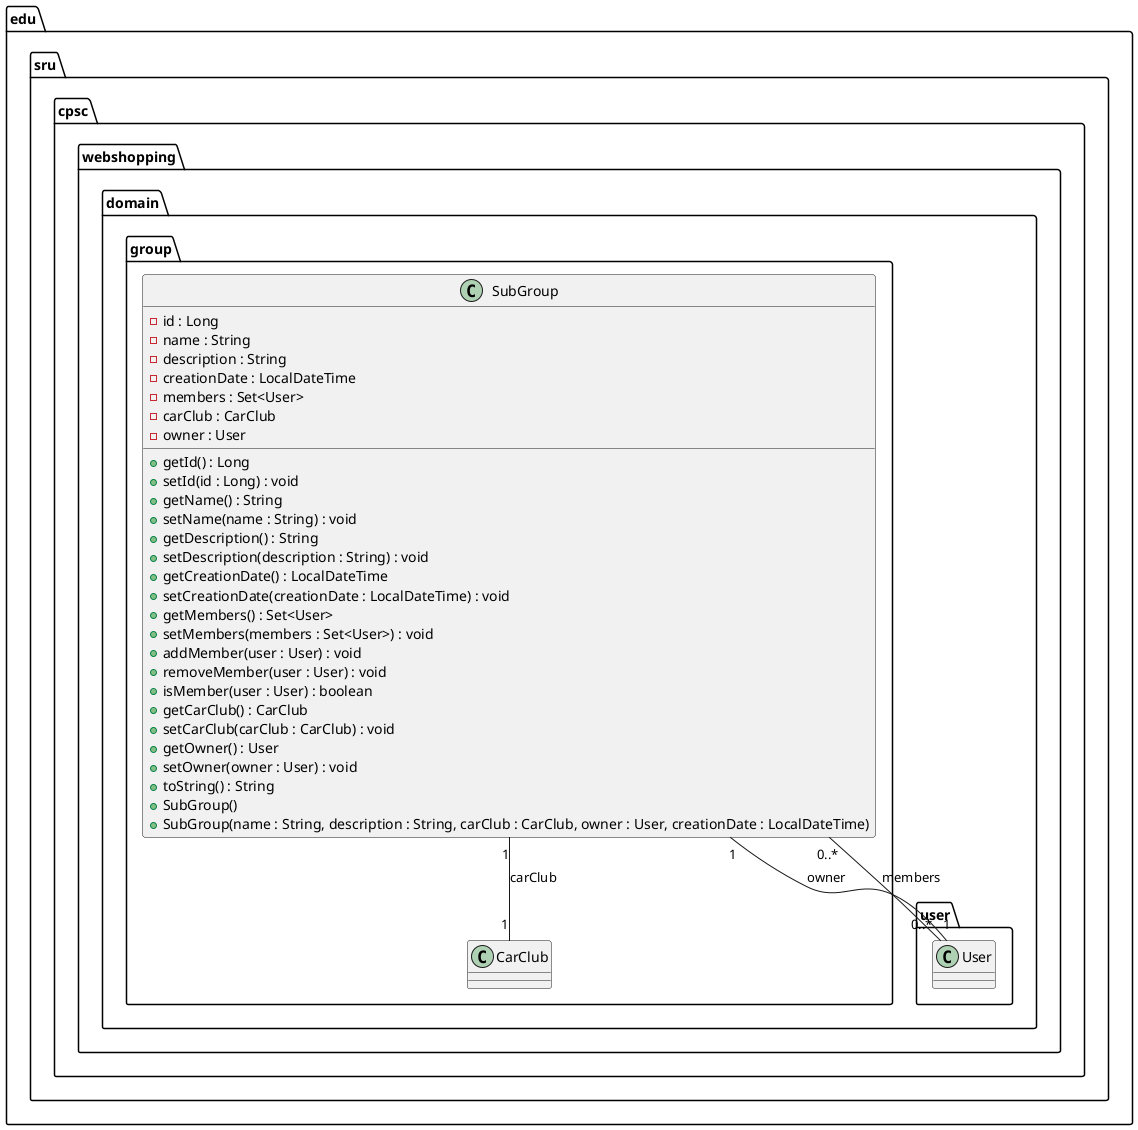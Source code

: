 @startuml

package edu.sru.cpsc.webshopping.domain.group {

    class SubGroup {
        - id : Long
        - name : String
        - description : String
        - creationDate : LocalDateTime
        - members : Set<User>
        - carClub : CarClub
        - owner : User

        + getId() : Long
        + setId(id : Long) : void
        + getName() : String
        + setName(name : String) : void
        + getDescription() : String
        + setDescription(description : String) : void
        + getCreationDate() : LocalDateTime
        + setCreationDate(creationDate : LocalDateTime) : void
        + getMembers() : Set<User>
        + setMembers(members : Set<User>) : void
        + addMember(user : User) : void
        + removeMember(user : User) : void
        + isMember(user : User) : boolean
        + getCarClub() : CarClub
        + setCarClub(carClub : CarClub) : void
        + getOwner() : User
        + setOwner(owner : User) : void
        + toString() : String
        + SubGroup()
        + SubGroup(name : String, description : String, carClub : CarClub, owner : User, creationDate : LocalDateTime)
    }
}

package edu.sru.cpsc.webshopping.domain.user {
    class User {
    }
}

package edu.sru.cpsc.webshopping.domain.group {
    class CarClub {
    }
}

SubGroup "1" -- "1" CarClub : carClub
SubGroup "1" -- "1" User : owner
SubGroup "0..*" -- "0..*" User : members

@enduml